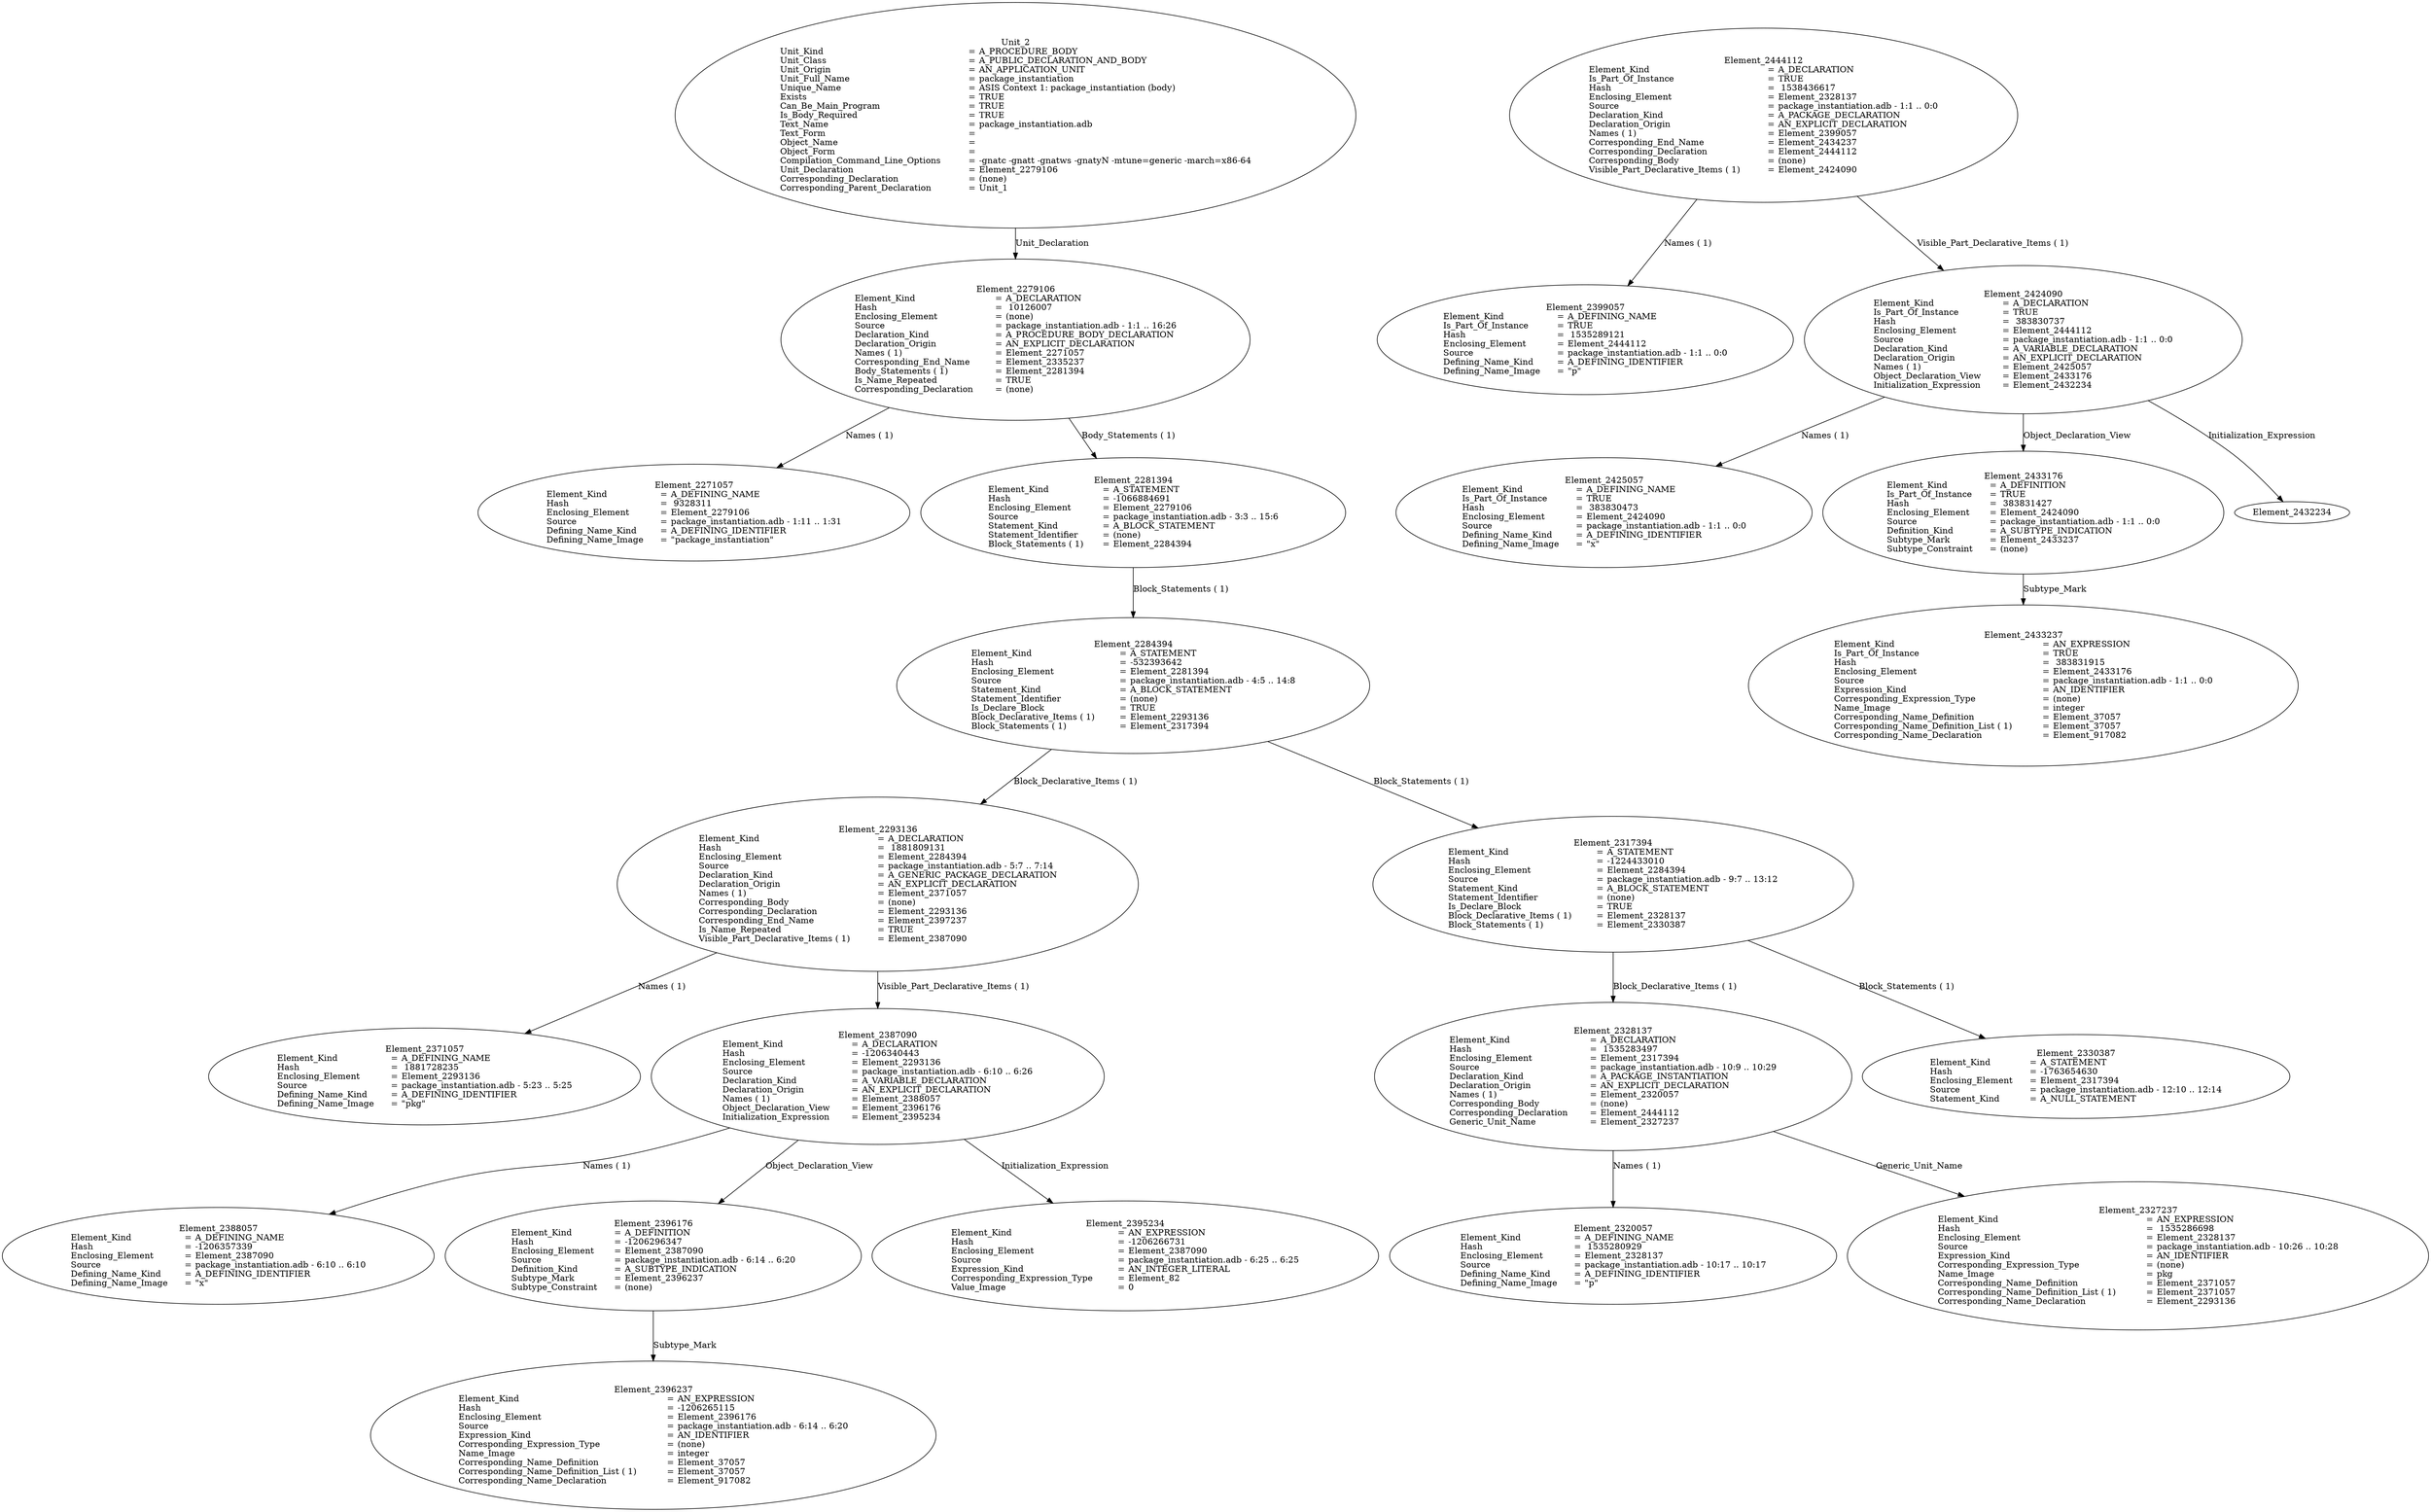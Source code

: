 digraph "package_instantiation.adt" {
  Unit_2 -> Element_2279106
      [ label=Unit_Declaration ];
  Unit_2
      [ label=<<TABLE BORDER="0" CELLBORDER="0" CELLSPACING="0" CELLPADDING="0"> 
          <TR><TD COLSPAN="3">Unit_2</TD></TR>
          <TR><TD ALIGN="LEFT">Unit_Kind   </TD><TD> = </TD><TD ALIGN="LEFT">A_PROCEDURE_BODY</TD></TR>
          <TR><TD ALIGN="LEFT">Unit_Class   </TD><TD> = </TD><TD ALIGN="LEFT">A_PUBLIC_DECLARATION_AND_BODY</TD></TR>
          <TR><TD ALIGN="LEFT">Unit_Origin   </TD><TD> = </TD><TD ALIGN="LEFT">AN_APPLICATION_UNIT</TD></TR>
          <TR><TD ALIGN="LEFT">Unit_Full_Name    </TD><TD> = </TD><TD ALIGN="LEFT">package_instantiation</TD></TR>
          <TR><TD ALIGN="LEFT">Unique_Name   </TD><TD> = </TD><TD ALIGN="LEFT">ASIS Context 1: package_instantiation (body)</TD></TR>
          <TR><TD ALIGN="LEFT">Exists  </TD><TD> = </TD><TD ALIGN="LEFT">TRUE</TD></TR>
          <TR><TD ALIGN="LEFT">Can_Be_Main_Program     </TD><TD> = </TD><TD ALIGN="LEFT">TRUE</TD></TR>
          <TR><TD ALIGN="LEFT">Is_Body_Required     </TD><TD> = </TD><TD ALIGN="LEFT">TRUE</TD></TR>
          <TR><TD ALIGN="LEFT">Text_Name   </TD><TD> = </TD><TD ALIGN="LEFT">package_instantiation.adb</TD></TR>
          <TR><TD ALIGN="LEFT">Text_Form   </TD><TD> = </TD><TD ALIGN="LEFT"></TD></TR>
          <TR><TD ALIGN="LEFT">Object_Name   </TD><TD> = </TD><TD ALIGN="LEFT"></TD></TR>
          <TR><TD ALIGN="LEFT">Object_Form   </TD><TD> = </TD><TD ALIGN="LEFT"></TD></TR>
          <TR><TD ALIGN="LEFT">Compilation_Command_Line_Options         </TD><TD> = </TD><TD ALIGN="LEFT">-gnatc -gnatt -gnatws -gnatyN -mtune=generic -march=x86-64</TD></TR>
          <TR><TD ALIGN="LEFT">Unit_Declaration     </TD><TD> = </TD><TD ALIGN="LEFT">Element_2279106</TD></TR>
          <TR><TD ALIGN="LEFT">Corresponding_Declaration       </TD><TD> = </TD><TD ALIGN="LEFT">(none)</TD></TR>
          <TR><TD ALIGN="LEFT">Corresponding_Parent_Declaration         </TD><TD> = </TD><TD ALIGN="LEFT">Unit_1</TD></TR>
          </TABLE>> ];
  Element_2279106 -> Element_2271057
      [ label="Names ( 1)" ];
  Element_2279106 -> Element_2281394
      [ label="Body_Statements ( 1)" ];
  Element_2279106
      [ label=<<TABLE BORDER="0" CELLBORDER="0" CELLSPACING="0" CELLPADDING="0"> 
          <TR><TD COLSPAN="3">Element_2279106</TD></TR>
          <TR><TD ALIGN="LEFT">Element_Kind    </TD><TD> = </TD><TD ALIGN="LEFT">A_DECLARATION</TD></TR>
          <TR><TD ALIGN="LEFT">Hash  </TD><TD> = </TD><TD ALIGN="LEFT"> 10126007</TD></TR>
          <TR><TD ALIGN="LEFT">Enclosing_Element     </TD><TD> = </TD><TD ALIGN="LEFT">(none)</TD></TR>
          <TR><TD ALIGN="LEFT">Source  </TD><TD> = </TD><TD ALIGN="LEFT">package_instantiation.adb - 1:1 .. 16:26</TD></TR>
          <TR><TD ALIGN="LEFT">Declaration_Kind     </TD><TD> = </TD><TD ALIGN="LEFT">A_PROCEDURE_BODY_DECLARATION</TD></TR>
          <TR><TD ALIGN="LEFT">Declaration_Origin     </TD><TD> = </TD><TD ALIGN="LEFT">AN_EXPLICIT_DECLARATION</TD></TR>
          <TR><TD ALIGN="LEFT">Names ( 1)   </TD><TD> = </TD><TD ALIGN="LEFT">Element_2271057</TD></TR>
          <TR><TD ALIGN="LEFT">Corresponding_End_Name      </TD><TD> = </TD><TD ALIGN="LEFT">Element_2335237</TD></TR>
          <TR><TD ALIGN="LEFT">Body_Statements ( 1)      </TD><TD> = </TD><TD ALIGN="LEFT">Element_2281394</TD></TR>
          <TR><TD ALIGN="LEFT">Is_Name_Repeated     </TD><TD> = </TD><TD ALIGN="LEFT">TRUE</TD></TR>
          <TR><TD ALIGN="LEFT">Corresponding_Declaration       </TD><TD> = </TD><TD ALIGN="LEFT">(none)</TD></TR>
          </TABLE>> ];
  Element_2271057
      [ label=<<TABLE BORDER="0" CELLBORDER="0" CELLSPACING="0" CELLPADDING="0"> 
          <TR><TD COLSPAN="3">Element_2271057</TD></TR>
          <TR><TD ALIGN="LEFT">Element_Kind    </TD><TD> = </TD><TD ALIGN="LEFT">A_DEFINING_NAME</TD></TR>
          <TR><TD ALIGN="LEFT">Hash  </TD><TD> = </TD><TD ALIGN="LEFT"> 9328311</TD></TR>
          <TR><TD ALIGN="LEFT">Enclosing_Element     </TD><TD> = </TD><TD ALIGN="LEFT">Element_2279106</TD></TR>
          <TR><TD ALIGN="LEFT">Source  </TD><TD> = </TD><TD ALIGN="LEFT">package_instantiation.adb - 1:11 .. 1:31</TD></TR>
          <TR><TD ALIGN="LEFT">Defining_Name_Kind     </TD><TD> = </TD><TD ALIGN="LEFT">A_DEFINING_IDENTIFIER</TD></TR>
          <TR><TD ALIGN="LEFT">Defining_Name_Image     </TD><TD> = </TD><TD ALIGN="LEFT">"package_instantiation"</TD></TR>
          </TABLE>> ];
  Element_2281394 -> Element_2284394
      [ label="Block_Statements ( 1)" ];
  Element_2281394
      [ label=<<TABLE BORDER="0" CELLBORDER="0" CELLSPACING="0" CELLPADDING="0"> 
          <TR><TD COLSPAN="3">Element_2281394</TD></TR>
          <TR><TD ALIGN="LEFT">Element_Kind    </TD><TD> = </TD><TD ALIGN="LEFT">A_STATEMENT</TD></TR>
          <TR><TD ALIGN="LEFT">Hash  </TD><TD> = </TD><TD ALIGN="LEFT">-1066884691</TD></TR>
          <TR><TD ALIGN="LEFT">Enclosing_Element     </TD><TD> = </TD><TD ALIGN="LEFT">Element_2279106</TD></TR>
          <TR><TD ALIGN="LEFT">Source  </TD><TD> = </TD><TD ALIGN="LEFT">package_instantiation.adb - 3:3 .. 15:6</TD></TR>
          <TR><TD ALIGN="LEFT">Statement_Kind    </TD><TD> = </TD><TD ALIGN="LEFT">A_BLOCK_STATEMENT</TD></TR>
          <TR><TD ALIGN="LEFT">Statement_Identifier      </TD><TD> = </TD><TD ALIGN="LEFT">(none)</TD></TR>
          <TR><TD ALIGN="LEFT">Block_Statements ( 1)      </TD><TD> = </TD><TD ALIGN="LEFT">Element_2284394</TD></TR>
          </TABLE>> ];
  Element_2284394 -> Element_2293136
      [ label="Block_Declarative_Items ( 1)" ];
  Element_2284394 -> Element_2317394
      [ label="Block_Statements ( 1)" ];
  Element_2284394
      [ label=<<TABLE BORDER="0" CELLBORDER="0" CELLSPACING="0" CELLPADDING="0"> 
          <TR><TD COLSPAN="3">Element_2284394</TD></TR>
          <TR><TD ALIGN="LEFT">Element_Kind    </TD><TD> = </TD><TD ALIGN="LEFT">A_STATEMENT</TD></TR>
          <TR><TD ALIGN="LEFT">Hash  </TD><TD> = </TD><TD ALIGN="LEFT">-532393642</TD></TR>
          <TR><TD ALIGN="LEFT">Enclosing_Element     </TD><TD> = </TD><TD ALIGN="LEFT">Element_2281394</TD></TR>
          <TR><TD ALIGN="LEFT">Source  </TD><TD> = </TD><TD ALIGN="LEFT">package_instantiation.adb - 4:5 .. 14:8</TD></TR>
          <TR><TD ALIGN="LEFT">Statement_Kind    </TD><TD> = </TD><TD ALIGN="LEFT">A_BLOCK_STATEMENT</TD></TR>
          <TR><TD ALIGN="LEFT">Statement_Identifier      </TD><TD> = </TD><TD ALIGN="LEFT">(none)</TD></TR>
          <TR><TD ALIGN="LEFT">Is_Declare_Block     </TD><TD> = </TD><TD ALIGN="LEFT">TRUE</TD></TR>
          <TR><TD ALIGN="LEFT">Block_Declarative_Items ( 1)        </TD><TD> = </TD><TD ALIGN="LEFT">Element_2293136</TD></TR>
          <TR><TD ALIGN="LEFT">Block_Statements ( 1)      </TD><TD> = </TD><TD ALIGN="LEFT">Element_2317394</TD></TR>
          </TABLE>> ];
  Element_2293136 -> Element_2371057
      [ label="Names ( 1)" ];
  Element_2293136 -> Element_2387090
      [ label="Visible_Part_Declarative_Items ( 1)" ];
  Element_2293136
      [ label=<<TABLE BORDER="0" CELLBORDER="0" CELLSPACING="0" CELLPADDING="0"> 
          <TR><TD COLSPAN="3">Element_2293136</TD></TR>
          <TR><TD ALIGN="LEFT">Element_Kind    </TD><TD> = </TD><TD ALIGN="LEFT">A_DECLARATION</TD></TR>
          <TR><TD ALIGN="LEFT">Hash  </TD><TD> = </TD><TD ALIGN="LEFT"> 1881809131</TD></TR>
          <TR><TD ALIGN="LEFT">Enclosing_Element     </TD><TD> = </TD><TD ALIGN="LEFT">Element_2284394</TD></TR>
          <TR><TD ALIGN="LEFT">Source  </TD><TD> = </TD><TD ALIGN="LEFT">package_instantiation.adb - 5:7 .. 7:14</TD></TR>
          <TR><TD ALIGN="LEFT">Declaration_Kind     </TD><TD> = </TD><TD ALIGN="LEFT">A_GENERIC_PACKAGE_DECLARATION</TD></TR>
          <TR><TD ALIGN="LEFT">Declaration_Origin     </TD><TD> = </TD><TD ALIGN="LEFT">AN_EXPLICIT_DECLARATION</TD></TR>
          <TR><TD ALIGN="LEFT">Names ( 1)   </TD><TD> = </TD><TD ALIGN="LEFT">Element_2371057</TD></TR>
          <TR><TD ALIGN="LEFT">Corresponding_Body     </TD><TD> = </TD><TD ALIGN="LEFT">(none)</TD></TR>
          <TR><TD ALIGN="LEFT">Corresponding_Declaration       </TD><TD> = </TD><TD ALIGN="LEFT">Element_2293136</TD></TR>
          <TR><TD ALIGN="LEFT">Corresponding_End_Name      </TD><TD> = </TD><TD ALIGN="LEFT">Element_2397237</TD></TR>
          <TR><TD ALIGN="LEFT">Is_Name_Repeated     </TD><TD> = </TD><TD ALIGN="LEFT">TRUE</TD></TR>
          <TR><TD ALIGN="LEFT">Visible_Part_Declarative_Items ( 1)         </TD><TD> = </TD><TD ALIGN="LEFT">Element_2387090</TD></TR>
          </TABLE>> ];
  Element_2371057
      [ label=<<TABLE BORDER="0" CELLBORDER="0" CELLSPACING="0" CELLPADDING="0"> 
          <TR><TD COLSPAN="3">Element_2371057</TD></TR>
          <TR><TD ALIGN="LEFT">Element_Kind    </TD><TD> = </TD><TD ALIGN="LEFT">A_DEFINING_NAME</TD></TR>
          <TR><TD ALIGN="LEFT">Hash  </TD><TD> = </TD><TD ALIGN="LEFT"> 1881728235</TD></TR>
          <TR><TD ALIGN="LEFT">Enclosing_Element     </TD><TD> = </TD><TD ALIGN="LEFT">Element_2293136</TD></TR>
          <TR><TD ALIGN="LEFT">Source  </TD><TD> = </TD><TD ALIGN="LEFT">package_instantiation.adb - 5:23 .. 5:25</TD></TR>
          <TR><TD ALIGN="LEFT">Defining_Name_Kind     </TD><TD> = </TD><TD ALIGN="LEFT">A_DEFINING_IDENTIFIER</TD></TR>
          <TR><TD ALIGN="LEFT">Defining_Name_Image     </TD><TD> = </TD><TD ALIGN="LEFT">"pkg"</TD></TR>
          </TABLE>> ];
  Element_2387090 -> Element_2388057
      [ label="Names ( 1)" ];
  Element_2387090 -> Element_2396176
      [ label=Object_Declaration_View ];
  Element_2387090 -> Element_2395234
      [ label=Initialization_Expression ];
  Element_2387090
      [ label=<<TABLE BORDER="0" CELLBORDER="0" CELLSPACING="0" CELLPADDING="0"> 
          <TR><TD COLSPAN="3">Element_2387090</TD></TR>
          <TR><TD ALIGN="LEFT">Element_Kind    </TD><TD> = </TD><TD ALIGN="LEFT">A_DECLARATION</TD></TR>
          <TR><TD ALIGN="LEFT">Hash  </TD><TD> = </TD><TD ALIGN="LEFT">-1206340443</TD></TR>
          <TR><TD ALIGN="LEFT">Enclosing_Element     </TD><TD> = </TD><TD ALIGN="LEFT">Element_2293136</TD></TR>
          <TR><TD ALIGN="LEFT">Source  </TD><TD> = </TD><TD ALIGN="LEFT">package_instantiation.adb - 6:10 .. 6:26</TD></TR>
          <TR><TD ALIGN="LEFT">Declaration_Kind     </TD><TD> = </TD><TD ALIGN="LEFT">A_VARIABLE_DECLARATION</TD></TR>
          <TR><TD ALIGN="LEFT">Declaration_Origin     </TD><TD> = </TD><TD ALIGN="LEFT">AN_EXPLICIT_DECLARATION</TD></TR>
          <TR><TD ALIGN="LEFT">Names ( 1)   </TD><TD> = </TD><TD ALIGN="LEFT">Element_2388057</TD></TR>
          <TR><TD ALIGN="LEFT">Object_Declaration_View      </TD><TD> = </TD><TD ALIGN="LEFT">Element_2396176</TD></TR>
          <TR><TD ALIGN="LEFT">Initialization_Expression       </TD><TD> = </TD><TD ALIGN="LEFT">Element_2395234</TD></TR>
          </TABLE>> ];
  Element_2388057
      [ label=<<TABLE BORDER="0" CELLBORDER="0" CELLSPACING="0" CELLPADDING="0"> 
          <TR><TD COLSPAN="3">Element_2388057</TD></TR>
          <TR><TD ALIGN="LEFT">Element_Kind    </TD><TD> = </TD><TD ALIGN="LEFT">A_DEFINING_NAME</TD></TR>
          <TR><TD ALIGN="LEFT">Hash  </TD><TD> = </TD><TD ALIGN="LEFT">-1206357339</TD></TR>
          <TR><TD ALIGN="LEFT">Enclosing_Element     </TD><TD> = </TD><TD ALIGN="LEFT">Element_2387090</TD></TR>
          <TR><TD ALIGN="LEFT">Source  </TD><TD> = </TD><TD ALIGN="LEFT">package_instantiation.adb - 6:10 .. 6:10</TD></TR>
          <TR><TD ALIGN="LEFT">Defining_Name_Kind     </TD><TD> = </TD><TD ALIGN="LEFT">A_DEFINING_IDENTIFIER</TD></TR>
          <TR><TD ALIGN="LEFT">Defining_Name_Image     </TD><TD> = </TD><TD ALIGN="LEFT">"x"</TD></TR>
          </TABLE>> ];
  Element_2396176 -> Element_2396237
      [ label=Subtype_Mark ];
  Element_2396176
      [ label=<<TABLE BORDER="0" CELLBORDER="0" CELLSPACING="0" CELLPADDING="0"> 
          <TR><TD COLSPAN="3">Element_2396176</TD></TR>
          <TR><TD ALIGN="LEFT">Element_Kind    </TD><TD> = </TD><TD ALIGN="LEFT">A_DEFINITION</TD></TR>
          <TR><TD ALIGN="LEFT">Hash  </TD><TD> = </TD><TD ALIGN="LEFT">-1206296347</TD></TR>
          <TR><TD ALIGN="LEFT">Enclosing_Element     </TD><TD> = </TD><TD ALIGN="LEFT">Element_2387090</TD></TR>
          <TR><TD ALIGN="LEFT">Source  </TD><TD> = </TD><TD ALIGN="LEFT">package_instantiation.adb - 6:14 .. 6:20</TD></TR>
          <TR><TD ALIGN="LEFT">Definition_Kind    </TD><TD> = </TD><TD ALIGN="LEFT">A_SUBTYPE_INDICATION</TD></TR>
          <TR><TD ALIGN="LEFT">Subtype_Mark    </TD><TD> = </TD><TD ALIGN="LEFT">Element_2396237</TD></TR>
          <TR><TD ALIGN="LEFT">Subtype_Constraint     </TD><TD> = </TD><TD ALIGN="LEFT">(none)</TD></TR>
          </TABLE>> ];
  Element_2396237
      [ label=<<TABLE BORDER="0" CELLBORDER="0" CELLSPACING="0" CELLPADDING="0"> 
          <TR><TD COLSPAN="3">Element_2396237</TD></TR>
          <TR><TD ALIGN="LEFT">Element_Kind    </TD><TD> = </TD><TD ALIGN="LEFT">AN_EXPRESSION</TD></TR>
          <TR><TD ALIGN="LEFT">Hash  </TD><TD> = </TD><TD ALIGN="LEFT">-1206265115</TD></TR>
          <TR><TD ALIGN="LEFT">Enclosing_Element     </TD><TD> = </TD><TD ALIGN="LEFT">Element_2396176</TD></TR>
          <TR><TD ALIGN="LEFT">Source  </TD><TD> = </TD><TD ALIGN="LEFT">package_instantiation.adb - 6:14 .. 6:20</TD></TR>
          <TR><TD ALIGN="LEFT">Expression_Kind    </TD><TD> = </TD><TD ALIGN="LEFT">AN_IDENTIFIER</TD></TR>
          <TR><TD ALIGN="LEFT">Corresponding_Expression_Type        </TD><TD> = </TD><TD ALIGN="LEFT">(none)</TD></TR>
          <TR><TD ALIGN="LEFT">Name_Image   </TD><TD> = </TD><TD ALIGN="LEFT">integer</TD></TR>
          <TR><TD ALIGN="LEFT">Corresponding_Name_Definition        </TD><TD> = </TD><TD ALIGN="LEFT">Element_37057</TD></TR>
          <TR><TD ALIGN="LEFT">Corresponding_Name_Definition_List ( 1)          </TD><TD> = </TD><TD ALIGN="LEFT">Element_37057</TD></TR>
          <TR><TD ALIGN="LEFT">Corresponding_Name_Declaration        </TD><TD> = </TD><TD ALIGN="LEFT">Element_917082</TD></TR>
          </TABLE>> ];
  Element_2395234
      [ label=<<TABLE BORDER="0" CELLBORDER="0" CELLSPACING="0" CELLPADDING="0"> 
          <TR><TD COLSPAN="3">Element_2395234</TD></TR>
          <TR><TD ALIGN="LEFT">Element_Kind    </TD><TD> = </TD><TD ALIGN="LEFT">AN_EXPRESSION</TD></TR>
          <TR><TD ALIGN="LEFT">Hash  </TD><TD> = </TD><TD ALIGN="LEFT">-1206266731</TD></TR>
          <TR><TD ALIGN="LEFT">Enclosing_Element     </TD><TD> = </TD><TD ALIGN="LEFT">Element_2387090</TD></TR>
          <TR><TD ALIGN="LEFT">Source  </TD><TD> = </TD><TD ALIGN="LEFT">package_instantiation.adb - 6:25 .. 6:25</TD></TR>
          <TR><TD ALIGN="LEFT">Expression_Kind    </TD><TD> = </TD><TD ALIGN="LEFT">AN_INTEGER_LITERAL</TD></TR>
          <TR><TD ALIGN="LEFT">Corresponding_Expression_Type        </TD><TD> = </TD><TD ALIGN="LEFT">Element_82</TD></TR>
          <TR><TD ALIGN="LEFT">Value_Image   </TD><TD> = </TD><TD ALIGN="LEFT">0</TD></TR>
          </TABLE>> ];
  Element_2317394 -> Element_2328137
      [ label="Block_Declarative_Items ( 1)" ];
  Element_2317394 -> Element_2330387
      [ label="Block_Statements ( 1)" ];
  Element_2317394
      [ label=<<TABLE BORDER="0" CELLBORDER="0" CELLSPACING="0" CELLPADDING="0"> 
          <TR><TD COLSPAN="3">Element_2317394</TD></TR>
          <TR><TD ALIGN="LEFT">Element_Kind    </TD><TD> = </TD><TD ALIGN="LEFT">A_STATEMENT</TD></TR>
          <TR><TD ALIGN="LEFT">Hash  </TD><TD> = </TD><TD ALIGN="LEFT">-1224433010</TD></TR>
          <TR><TD ALIGN="LEFT">Enclosing_Element     </TD><TD> = </TD><TD ALIGN="LEFT">Element_2284394</TD></TR>
          <TR><TD ALIGN="LEFT">Source  </TD><TD> = </TD><TD ALIGN="LEFT">package_instantiation.adb - 9:7 .. 13:12</TD></TR>
          <TR><TD ALIGN="LEFT">Statement_Kind    </TD><TD> = </TD><TD ALIGN="LEFT">A_BLOCK_STATEMENT</TD></TR>
          <TR><TD ALIGN="LEFT">Statement_Identifier      </TD><TD> = </TD><TD ALIGN="LEFT">(none)</TD></TR>
          <TR><TD ALIGN="LEFT">Is_Declare_Block     </TD><TD> = </TD><TD ALIGN="LEFT">TRUE</TD></TR>
          <TR><TD ALIGN="LEFT">Block_Declarative_Items ( 1)        </TD><TD> = </TD><TD ALIGN="LEFT">Element_2328137</TD></TR>
          <TR><TD ALIGN="LEFT">Block_Statements ( 1)      </TD><TD> = </TD><TD ALIGN="LEFT">Element_2330387</TD></TR>
          </TABLE>> ];
  Element_2328137 -> Element_2320057
      [ label="Names ( 1)" ];
  Element_2444112 -> Element_2399057
      [ label="Names ( 1)" ];
  Element_2444112 -> Element_2424090
      [ label="Visible_Part_Declarative_Items ( 1)" ];
  Element_2444112
      [ label=<<TABLE BORDER="0" CELLBORDER="0" CELLSPACING="0" CELLPADDING="0"> 
          <TR><TD COLSPAN="3">Element_2444112</TD></TR>
          <TR><TD ALIGN="LEFT">Element_Kind    </TD><TD> = </TD><TD ALIGN="LEFT">A_DECLARATION</TD></TR>
          <TR><TD ALIGN="LEFT">Is_Part_Of_Instance     </TD><TD> = </TD><TD ALIGN="LEFT">TRUE</TD></TR>
          <TR><TD ALIGN="LEFT">Hash  </TD><TD> = </TD><TD ALIGN="LEFT"> 1538436617</TD></TR>
          <TR><TD ALIGN="LEFT">Enclosing_Element     </TD><TD> = </TD><TD ALIGN="LEFT">Element_2328137</TD></TR>
          <TR><TD ALIGN="LEFT">Source  </TD><TD> = </TD><TD ALIGN="LEFT">package_instantiation.adb - 1:1 .. 0:0</TD></TR>
          <TR><TD ALIGN="LEFT">Declaration_Kind     </TD><TD> = </TD><TD ALIGN="LEFT">A_PACKAGE_DECLARATION</TD></TR>
          <TR><TD ALIGN="LEFT">Declaration_Origin     </TD><TD> = </TD><TD ALIGN="LEFT">AN_EXPLICIT_DECLARATION</TD></TR>
          <TR><TD ALIGN="LEFT">Names ( 1)   </TD><TD> = </TD><TD ALIGN="LEFT">Element_2399057</TD></TR>
          <TR><TD ALIGN="LEFT">Corresponding_End_Name      </TD><TD> = </TD><TD ALIGN="LEFT">Element_2434237</TD></TR>
          <TR><TD ALIGN="LEFT">Corresponding_Declaration       </TD><TD> = </TD><TD ALIGN="LEFT">Element_2444112</TD></TR>
          <TR><TD ALIGN="LEFT">Corresponding_Body     </TD><TD> = </TD><TD ALIGN="LEFT">(none)</TD></TR>
          <TR><TD ALIGN="LEFT">Visible_Part_Declarative_Items ( 1)         </TD><TD> = </TD><TD ALIGN="LEFT">Element_2424090</TD></TR>
          </TABLE>> ];
  Element_2399057
      [ label=<<TABLE BORDER="0" CELLBORDER="0" CELLSPACING="0" CELLPADDING="0"> 
          <TR><TD COLSPAN="3">Element_2399057</TD></TR>
          <TR><TD ALIGN="LEFT">Element_Kind    </TD><TD> = </TD><TD ALIGN="LEFT">A_DEFINING_NAME</TD></TR>
          <TR><TD ALIGN="LEFT">Is_Part_Of_Instance     </TD><TD> = </TD><TD ALIGN="LEFT">TRUE</TD></TR>
          <TR><TD ALIGN="LEFT">Hash  </TD><TD> = </TD><TD ALIGN="LEFT"> 1535289121</TD></TR>
          <TR><TD ALIGN="LEFT">Enclosing_Element     </TD><TD> = </TD><TD ALIGN="LEFT">Element_2444112</TD></TR>
          <TR><TD ALIGN="LEFT">Source  </TD><TD> = </TD><TD ALIGN="LEFT">package_instantiation.adb - 1:1 .. 0:0</TD></TR>
          <TR><TD ALIGN="LEFT">Defining_Name_Kind     </TD><TD> = </TD><TD ALIGN="LEFT">A_DEFINING_IDENTIFIER</TD></TR>
          <TR><TD ALIGN="LEFT">Defining_Name_Image     </TD><TD> = </TD><TD ALIGN="LEFT">"p"</TD></TR>
          </TABLE>> ];
  Element_2424090 -> Element_2425057
      [ label="Names ( 1)" ];
  Element_2424090 -> Element_2433176
      [ label=Object_Declaration_View ];
  Element_2424090 -> Element_2432234
      [ label=Initialization_Expression ];
  Element_2424090
      [ label=<<TABLE BORDER="0" CELLBORDER="0" CELLSPACING="0" CELLPADDING="0"> 
          <TR><TD COLSPAN="3">Element_2424090</TD></TR>
          <TR><TD ALIGN="LEFT">Element_Kind    </TD><TD> = </TD><TD ALIGN="LEFT">A_DECLARATION</TD></TR>
          <TR><TD ALIGN="LEFT">Is_Part_Of_Instance     </TD><TD> = </TD><TD ALIGN="LEFT">TRUE</TD></TR>
          <TR><TD ALIGN="LEFT">Hash  </TD><TD> = </TD><TD ALIGN="LEFT"> 383830737</TD></TR>
          <TR><TD ALIGN="LEFT">Enclosing_Element     </TD><TD> = </TD><TD ALIGN="LEFT">Element_2444112</TD></TR>
          <TR><TD ALIGN="LEFT">Source  </TD><TD> = </TD><TD ALIGN="LEFT">package_instantiation.adb - 1:1 .. 0:0</TD></TR>
          <TR><TD ALIGN="LEFT">Declaration_Kind     </TD><TD> = </TD><TD ALIGN="LEFT">A_VARIABLE_DECLARATION</TD></TR>
          <TR><TD ALIGN="LEFT">Declaration_Origin     </TD><TD> = </TD><TD ALIGN="LEFT">AN_EXPLICIT_DECLARATION</TD></TR>
          <TR><TD ALIGN="LEFT">Names ( 1)   </TD><TD> = </TD><TD ALIGN="LEFT">Element_2425057</TD></TR>
          <TR><TD ALIGN="LEFT">Object_Declaration_View      </TD><TD> = </TD><TD ALIGN="LEFT">Element_2433176</TD></TR>
          <TR><TD ALIGN="LEFT">Initialization_Expression       </TD><TD> = </TD><TD ALIGN="LEFT">Element_2432234</TD></TR>
          </TABLE>> ];
  Element_2425057
      [ label=<<TABLE BORDER="0" CELLBORDER="0" CELLSPACING="0" CELLPADDING="0"> 
          <TR><TD COLSPAN="3">Element_2425057</TD></TR>
          <TR><TD ALIGN="LEFT">Element_Kind    </TD><TD> = </TD><TD ALIGN="LEFT">A_DEFINING_NAME</TD></TR>
          <TR><TD ALIGN="LEFT">Is_Part_Of_Instance     </TD><TD> = </TD><TD ALIGN="LEFT">TRUE</TD></TR>
          <TR><TD ALIGN="LEFT">Hash  </TD><TD> = </TD><TD ALIGN="LEFT"> 383830473</TD></TR>
          <TR><TD ALIGN="LEFT">Enclosing_Element     </TD><TD> = </TD><TD ALIGN="LEFT">Element_2424090</TD></TR>
          <TR><TD ALIGN="LEFT">Source  </TD><TD> = </TD><TD ALIGN="LEFT">package_instantiation.adb - 1:1 .. 0:0</TD></TR>
          <TR><TD ALIGN="LEFT">Defining_Name_Kind     </TD><TD> = </TD><TD ALIGN="LEFT">A_DEFINING_IDENTIFIER</TD></TR>
          <TR><TD ALIGN="LEFT">Defining_Name_Image     </TD><TD> = </TD><TD ALIGN="LEFT">"x"</TD></TR>
          </TABLE>> ];
  Element_2433176 -> Element_2433237
      [ label=Subtype_Mark ];
  Element_2433176
      [ label=<<TABLE BORDER="0" CELLBORDER="0" CELLSPACING="0" CELLPADDING="0"> 
          <TR><TD COLSPAN="3">Element_2433176</TD></TR>
          <TR><TD ALIGN="LEFT">Element_Kind    </TD><TD> = </TD><TD ALIGN="LEFT">A_DEFINITION</TD></TR>
          <TR><TD ALIGN="LEFT">Is_Part_Of_Instance     </TD><TD> = </TD><TD ALIGN="LEFT">TRUE</TD></TR>
          <TR><TD ALIGN="LEFT">Hash  </TD><TD> = </TD><TD ALIGN="LEFT"> 383831427</TD></TR>
          <TR><TD ALIGN="LEFT">Enclosing_Element     </TD><TD> = </TD><TD ALIGN="LEFT">Element_2424090</TD></TR>
          <TR><TD ALIGN="LEFT">Source  </TD><TD> = </TD><TD ALIGN="LEFT">package_instantiation.adb - 1:1 .. 0:0</TD></TR>
          <TR><TD ALIGN="LEFT">Definition_Kind    </TD><TD> = </TD><TD ALIGN="LEFT">A_SUBTYPE_INDICATION</TD></TR>
          <TR><TD ALIGN="LEFT">Subtype_Mark    </TD><TD> = </TD><TD ALIGN="LEFT">Element_2433237</TD></TR>
          <TR><TD ALIGN="LEFT">Subtype_Constraint     </TD><TD> = </TD><TD ALIGN="LEFT">(none)</TD></TR>
          </TABLE>> ];
  Element_2433237
      [ label=<<TABLE BORDER="0" CELLBORDER="0" CELLSPACING="0" CELLPADDING="0"> 
          <TR><TD COLSPAN="3">Element_2433237</TD></TR>
          <TR><TD ALIGN="LEFT">Element_Kind    </TD><TD> = </TD><TD ALIGN="LEFT">AN_EXPRESSION</TD></TR>
          <TR><TD ALIGN="LEFT">Is_Part_Of_Instance     </TD><TD> = </TD><TD ALIGN="LEFT">TRUE</TD></TR>
          <TR><TD ALIGN="LEFT">Hash  </TD><TD> = </TD><TD ALIGN="LEFT"> 383831915</TD></TR>
          <TR><TD ALIGN="LEFT">Enclosing_Element     </TD><TD> = </TD><TD ALIGN="LEFT">Element_2433176</TD></TR>
          <TR><TD ALIGN="LEFT">Source  </TD><TD> = </TD><TD ALIGN="LEFT">package_instantiation.adb - 1:1 .. 0:0</TD></TR>
          <TR><TD ALIGN="LEFT">Expression_Kind    </TD><TD> = </TD><TD ALIGN="LEFT">AN_IDENTIFIER</TD></TR>
          <TR><TD ALIGN="LEFT">Corresponding_Expression_Type        </TD><TD> = </TD><TD ALIGN="LEFT">(none)</TD></TR>
          <TR><TD ALIGN="LEFT">Name_Image   </TD><TD> = </TD><TD ALIGN="LEFT">integer</TD></TR>
          <TR><TD ALIGN="LEFT">Corresponding_Name_Definition        </TD><TD> = </TD><TD ALIGN="LEFT">Element_37057</TD></TR>
          <TR><TD ALIGN="LEFT">Corresponding_Name_Definition_List ( 1)          </TD><TD> = </TD><TD ALIGN="LEFT">Element_37057</TD></TR>
          <TR><TD ALIGN="LEFT">Corresponding_Name_Declaration        </TD><TD> = </TD><TD ALIGN="LEFT">Element_917082</TD></TR>
          </TABLE>> ];
  Element_2328137 -> Element_2327237
      [ label=Generic_Unit_Name ];
  Element_2328137
      [ label=<<TABLE BORDER="0" CELLBORDER="0" CELLSPACING="0" CELLPADDING="0"> 
          <TR><TD COLSPAN="3">Element_2328137</TD></TR>
          <TR><TD ALIGN="LEFT">Element_Kind    </TD><TD> = </TD><TD ALIGN="LEFT">A_DECLARATION</TD></TR>
          <TR><TD ALIGN="LEFT">Hash  </TD><TD> = </TD><TD ALIGN="LEFT"> 1535283497</TD></TR>
          <TR><TD ALIGN="LEFT">Enclosing_Element     </TD><TD> = </TD><TD ALIGN="LEFT">Element_2317394</TD></TR>
          <TR><TD ALIGN="LEFT">Source  </TD><TD> = </TD><TD ALIGN="LEFT">package_instantiation.adb - 10:9 .. 10:29</TD></TR>
          <TR><TD ALIGN="LEFT">Declaration_Kind     </TD><TD> = </TD><TD ALIGN="LEFT">A_PACKAGE_INSTANTIATION</TD></TR>
          <TR><TD ALIGN="LEFT">Declaration_Origin     </TD><TD> = </TD><TD ALIGN="LEFT">AN_EXPLICIT_DECLARATION</TD></TR>
          <TR><TD ALIGN="LEFT">Names ( 1)   </TD><TD> = </TD><TD ALIGN="LEFT">Element_2320057</TD></TR>
          <TR><TD ALIGN="LEFT">Corresponding_Body     </TD><TD> = </TD><TD ALIGN="LEFT">(none)</TD></TR>
          <TR><TD ALIGN="LEFT">Corresponding_Declaration       </TD><TD> = </TD><TD ALIGN="LEFT">Element_2444112</TD></TR>
          <TR><TD ALIGN="LEFT">Generic_Unit_Name     </TD><TD> = </TD><TD ALIGN="LEFT">Element_2327237</TD></TR>
          </TABLE>> ];
  Element_2320057
      [ label=<<TABLE BORDER="0" CELLBORDER="0" CELLSPACING="0" CELLPADDING="0"> 
          <TR><TD COLSPAN="3">Element_2320057</TD></TR>
          <TR><TD ALIGN="LEFT">Element_Kind    </TD><TD> = </TD><TD ALIGN="LEFT">A_DEFINING_NAME</TD></TR>
          <TR><TD ALIGN="LEFT">Hash  </TD><TD> = </TD><TD ALIGN="LEFT"> 1535280929</TD></TR>
          <TR><TD ALIGN="LEFT">Enclosing_Element     </TD><TD> = </TD><TD ALIGN="LEFT">Element_2328137</TD></TR>
          <TR><TD ALIGN="LEFT">Source  </TD><TD> = </TD><TD ALIGN="LEFT">package_instantiation.adb - 10:17 .. 10:17</TD></TR>
          <TR><TD ALIGN="LEFT">Defining_Name_Kind     </TD><TD> = </TD><TD ALIGN="LEFT">A_DEFINING_IDENTIFIER</TD></TR>
          <TR><TD ALIGN="LEFT">Defining_Name_Image     </TD><TD> = </TD><TD ALIGN="LEFT">"p"</TD></TR>
          </TABLE>> ];
  Element_2327237
      [ label=<<TABLE BORDER="0" CELLBORDER="0" CELLSPACING="0" CELLPADDING="0"> 
          <TR><TD COLSPAN="3">Element_2327237</TD></TR>
          <TR><TD ALIGN="LEFT">Element_Kind    </TD><TD> = </TD><TD ALIGN="LEFT">AN_EXPRESSION</TD></TR>
          <TR><TD ALIGN="LEFT">Hash  </TD><TD> = </TD><TD ALIGN="LEFT"> 1535286698</TD></TR>
          <TR><TD ALIGN="LEFT">Enclosing_Element     </TD><TD> = </TD><TD ALIGN="LEFT">Element_2328137</TD></TR>
          <TR><TD ALIGN="LEFT">Source  </TD><TD> = </TD><TD ALIGN="LEFT">package_instantiation.adb - 10:26 .. 10:28</TD></TR>
          <TR><TD ALIGN="LEFT">Expression_Kind    </TD><TD> = </TD><TD ALIGN="LEFT">AN_IDENTIFIER</TD></TR>
          <TR><TD ALIGN="LEFT">Corresponding_Expression_Type        </TD><TD> = </TD><TD ALIGN="LEFT">(none)</TD></TR>
          <TR><TD ALIGN="LEFT">Name_Image   </TD><TD> = </TD><TD ALIGN="LEFT">pkg</TD></TR>
          <TR><TD ALIGN="LEFT">Corresponding_Name_Definition        </TD><TD> = </TD><TD ALIGN="LEFT">Element_2371057</TD></TR>
          <TR><TD ALIGN="LEFT">Corresponding_Name_Definition_List ( 1)          </TD><TD> = </TD><TD ALIGN="LEFT">Element_2371057</TD></TR>
          <TR><TD ALIGN="LEFT">Corresponding_Name_Declaration        </TD><TD> = </TD><TD ALIGN="LEFT">Element_2293136</TD></TR>
          </TABLE>> ];
  Element_2330387
      [ label=<<TABLE BORDER="0" CELLBORDER="0" CELLSPACING="0" CELLPADDING="0"> 
          <TR><TD COLSPAN="3">Element_2330387</TD></TR>
          <TR><TD ALIGN="LEFT">Element_Kind    </TD><TD> = </TD><TD ALIGN="LEFT">A_STATEMENT</TD></TR>
          <TR><TD ALIGN="LEFT">Hash  </TD><TD> = </TD><TD ALIGN="LEFT">-1763654630</TD></TR>
          <TR><TD ALIGN="LEFT">Enclosing_Element     </TD><TD> = </TD><TD ALIGN="LEFT">Element_2317394</TD></TR>
          <TR><TD ALIGN="LEFT">Source  </TD><TD> = </TD><TD ALIGN="LEFT">package_instantiation.adb - 12:10 .. 12:14</TD></TR>
          <TR><TD ALIGN="LEFT">Statement_Kind    </TD><TD> = </TD><TD ALIGN="LEFT">A_NULL_STATEMENT</TD></TR>
          </TABLE>> ]
}
